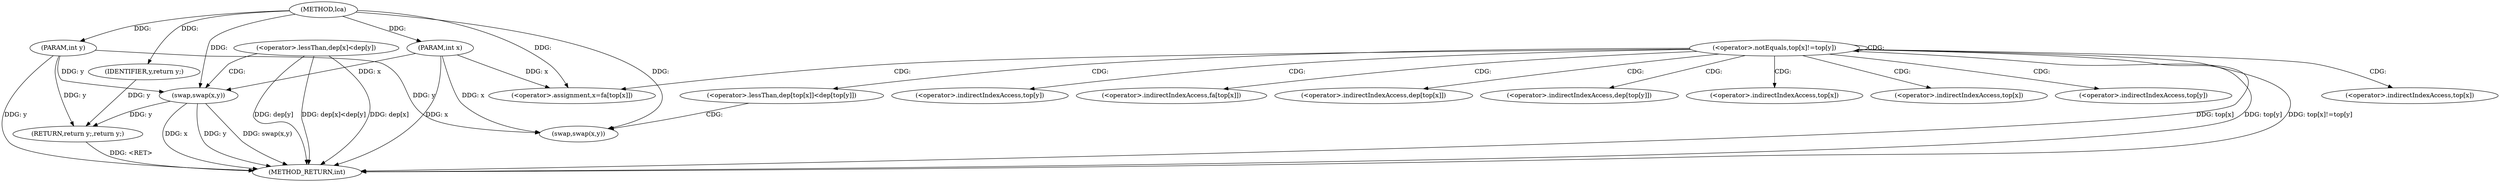 digraph "lca" {  
"1000282" [label = "(METHOD,lca)" ]
"1000330" [label = "(METHOD_RETURN,int)" ]
"1000283" [label = "(PARAM,int x)" ]
"1000284" [label = "(PARAM,int y)" ]
"1000328" [label = "(RETURN,return y;,return y;)" ]
"1000287" [label = "(<operator>.notEquals,top[x]!=top[y])" ]
"1000318" [label = "(<operator>.lessThan,dep[x]<dep[y])" ]
"1000325" [label = "(swap,swap(x,y))" ]
"1000329" [label = "(IDENTIFIER,y,return y;)" ]
"1000310" [label = "(<operator>.assignment,x=fa[top[x]])" ]
"1000296" [label = "(<operator>.lessThan,dep[top[x]]<dep[top[y]])" ]
"1000307" [label = "(swap,swap(x,y))" ]
"1000288" [label = "(<operator>.indirectIndexAccess,top[x])" ]
"1000291" [label = "(<operator>.indirectIndexAccess,top[y])" ]
"1000312" [label = "(<operator>.indirectIndexAccess,fa[top[x]])" ]
"1000297" [label = "(<operator>.indirectIndexAccess,dep[top[x]])" ]
"1000302" [label = "(<operator>.indirectIndexAccess,dep[top[y]])" ]
"1000314" [label = "(<operator>.indirectIndexAccess,top[x])" ]
"1000299" [label = "(<operator>.indirectIndexAccess,top[x])" ]
"1000304" [label = "(<operator>.indirectIndexAccess,top[y])" ]
  "1000283" -> "1000330"  [ label = "DDG: x"] 
  "1000284" -> "1000330"  [ label = "DDG: y"] 
  "1000287" -> "1000330"  [ label = "DDG: top[x]"] 
  "1000287" -> "1000330"  [ label = "DDG: top[y]"] 
  "1000287" -> "1000330"  [ label = "DDG: top[x]!=top[y]"] 
  "1000318" -> "1000330"  [ label = "DDG: dep[x]"] 
  "1000318" -> "1000330"  [ label = "DDG: dep[y]"] 
  "1000318" -> "1000330"  [ label = "DDG: dep[x]<dep[y]"] 
  "1000325" -> "1000330"  [ label = "DDG: x"] 
  "1000325" -> "1000330"  [ label = "DDG: y"] 
  "1000325" -> "1000330"  [ label = "DDG: swap(x,y)"] 
  "1000328" -> "1000330"  [ label = "DDG: <RET>"] 
  "1000282" -> "1000283"  [ label = "DDG: "] 
  "1000282" -> "1000284"  [ label = "DDG: "] 
  "1000329" -> "1000328"  [ label = "DDG: y"] 
  "1000325" -> "1000328"  [ label = "DDG: y"] 
  "1000284" -> "1000328"  [ label = "DDG: y"] 
  "1000282" -> "1000329"  [ label = "DDG: "] 
  "1000283" -> "1000325"  [ label = "DDG: x"] 
  "1000282" -> "1000325"  [ label = "DDG: "] 
  "1000284" -> "1000325"  [ label = "DDG: y"] 
  "1000283" -> "1000310"  [ label = "DDG: x"] 
  "1000282" -> "1000310"  [ label = "DDG: "] 
  "1000283" -> "1000307"  [ label = "DDG: x"] 
  "1000282" -> "1000307"  [ label = "DDG: "] 
  "1000284" -> "1000307"  [ label = "DDG: y"] 
  "1000287" -> "1000299"  [ label = "CDG: "] 
  "1000287" -> "1000296"  [ label = "CDG: "] 
  "1000287" -> "1000314"  [ label = "CDG: "] 
  "1000287" -> "1000304"  [ label = "CDG: "] 
  "1000287" -> "1000297"  [ label = "CDG: "] 
  "1000287" -> "1000312"  [ label = "CDG: "] 
  "1000287" -> "1000310"  [ label = "CDG: "] 
  "1000287" -> "1000287"  [ label = "CDG: "] 
  "1000287" -> "1000302"  [ label = "CDG: "] 
  "1000287" -> "1000288"  [ label = "CDG: "] 
  "1000287" -> "1000291"  [ label = "CDG: "] 
  "1000318" -> "1000325"  [ label = "CDG: "] 
  "1000296" -> "1000307"  [ label = "CDG: "] 
}

